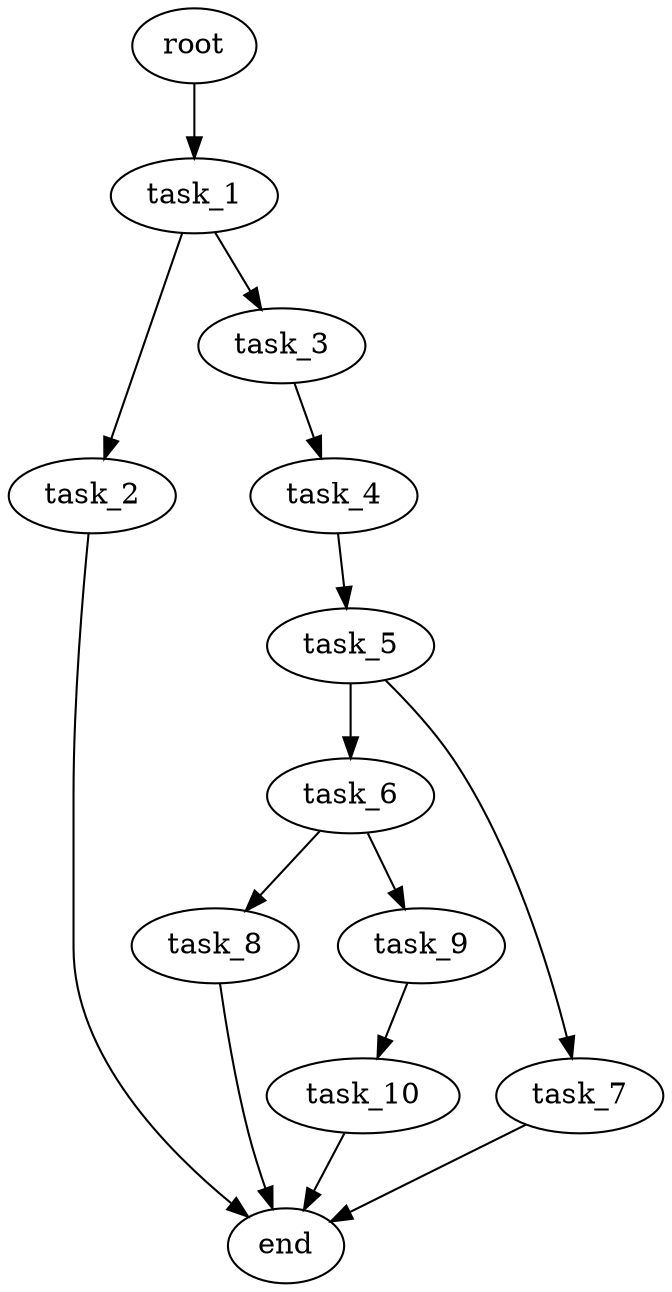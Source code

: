 digraph G {
  root [size="0.000000e+00"];
  task_1 [size="2.117391e+10"];
  task_2 [size="3.269131e+10"];
  task_3 [size="7.612536e+10"];
  task_4 [size="3.791883e+10"];
  task_5 [size="7.520346e+10"];
  task_6 [size="8.319411e+10"];
  task_7 [size="2.523463e+10"];
  task_8 [size="8.199804e+09"];
  task_9 [size="1.948135e+09"];
  task_10 [size="5.394651e+10"];
  end [size="0.000000e+00"];

  root -> task_1 [size="1.000000e-12"];
  task_1 -> task_2 [size="3.269131e+08"];
  task_1 -> task_3 [size="7.612536e+08"];
  task_2 -> end [size="1.000000e-12"];
  task_3 -> task_4 [size="3.791883e+08"];
  task_4 -> task_5 [size="7.520346e+08"];
  task_5 -> task_6 [size="8.319411e+08"];
  task_5 -> task_7 [size="2.523463e+08"];
  task_6 -> task_8 [size="8.199804e+07"];
  task_6 -> task_9 [size="1.948135e+07"];
  task_7 -> end [size="1.000000e-12"];
  task_8 -> end [size="1.000000e-12"];
  task_9 -> task_10 [size="5.394651e+08"];
  task_10 -> end [size="1.000000e-12"];
}

